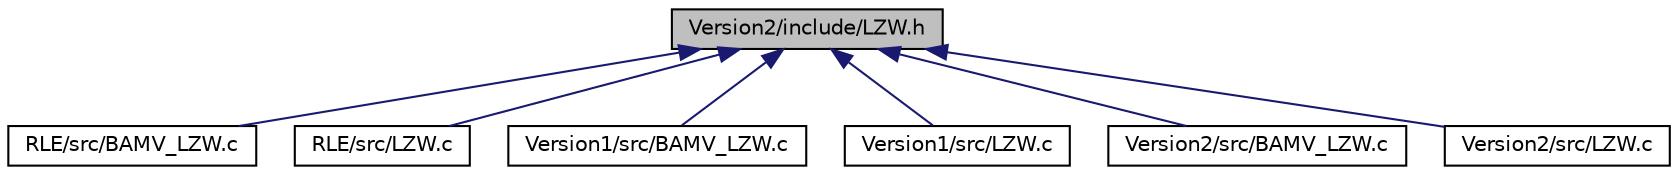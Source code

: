 digraph "Version2/include/LZW.h"
{
  edge [fontname="Helvetica",fontsize="10",labelfontname="Helvetica",labelfontsize="10"];
  node [fontname="Helvetica",fontsize="10",shape=record];
  Node1 [label="Version2/include/LZW.h",height=0.2,width=0.4,color="black", fillcolor="grey75", style="filled", fontcolor="black"];
  Node1 -> Node2 [dir="back",color="midnightblue",fontsize="10",style="solid",fontname="Helvetica"];
  Node2 [label="RLE/src/BAMV_LZW.c",height=0.2,width=0.4,color="black", fillcolor="white", style="filled",URL="$_r_l_e_2src_2_b_a_m_v___l_z_w_8c.html"];
  Node1 -> Node3 [dir="back",color="midnightblue",fontsize="10",style="solid",fontname="Helvetica"];
  Node3 [label="RLE/src/LZW.c",height=0.2,width=0.4,color="black", fillcolor="white", style="filled",URL="$_r_l_e_2src_2_l_z_w_8c.html"];
  Node1 -> Node4 [dir="back",color="midnightblue",fontsize="10",style="solid",fontname="Helvetica"];
  Node4 [label="Version1/src/BAMV_LZW.c",height=0.2,width=0.4,color="black", fillcolor="white", style="filled",URL="$_version1_2src_2_b_a_m_v___l_z_w_8c.html"];
  Node1 -> Node5 [dir="back",color="midnightblue",fontsize="10",style="solid",fontname="Helvetica"];
  Node5 [label="Version1/src/LZW.c",height=0.2,width=0.4,color="black", fillcolor="white", style="filled",URL="$_version1_2src_2_l_z_w_8c.html"];
  Node1 -> Node6 [dir="back",color="midnightblue",fontsize="10",style="solid",fontname="Helvetica"];
  Node6 [label="Version2/src/BAMV_LZW.c",height=0.2,width=0.4,color="black", fillcolor="white", style="filled",URL="$_version2_2src_2_b_a_m_v___l_z_w_8c.html"];
  Node1 -> Node7 [dir="back",color="midnightblue",fontsize="10",style="solid",fontname="Helvetica"];
  Node7 [label="Version2/src/LZW.c",height=0.2,width=0.4,color="black", fillcolor="white", style="filled",URL="$_version2_2src_2_l_z_w_8c.html"];
}
